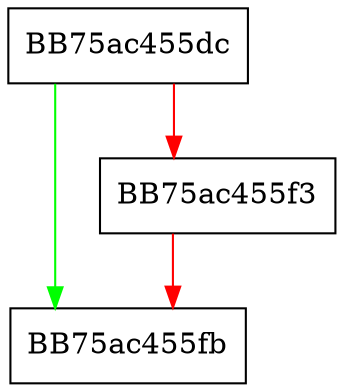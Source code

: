 digraph reset {
  node [shape="box"];
  graph [splines=ortho];
  BB75ac455dc -> BB75ac455fb [color="green"];
  BB75ac455dc -> BB75ac455f3 [color="red"];
  BB75ac455f3 -> BB75ac455fb [color="red"];
}